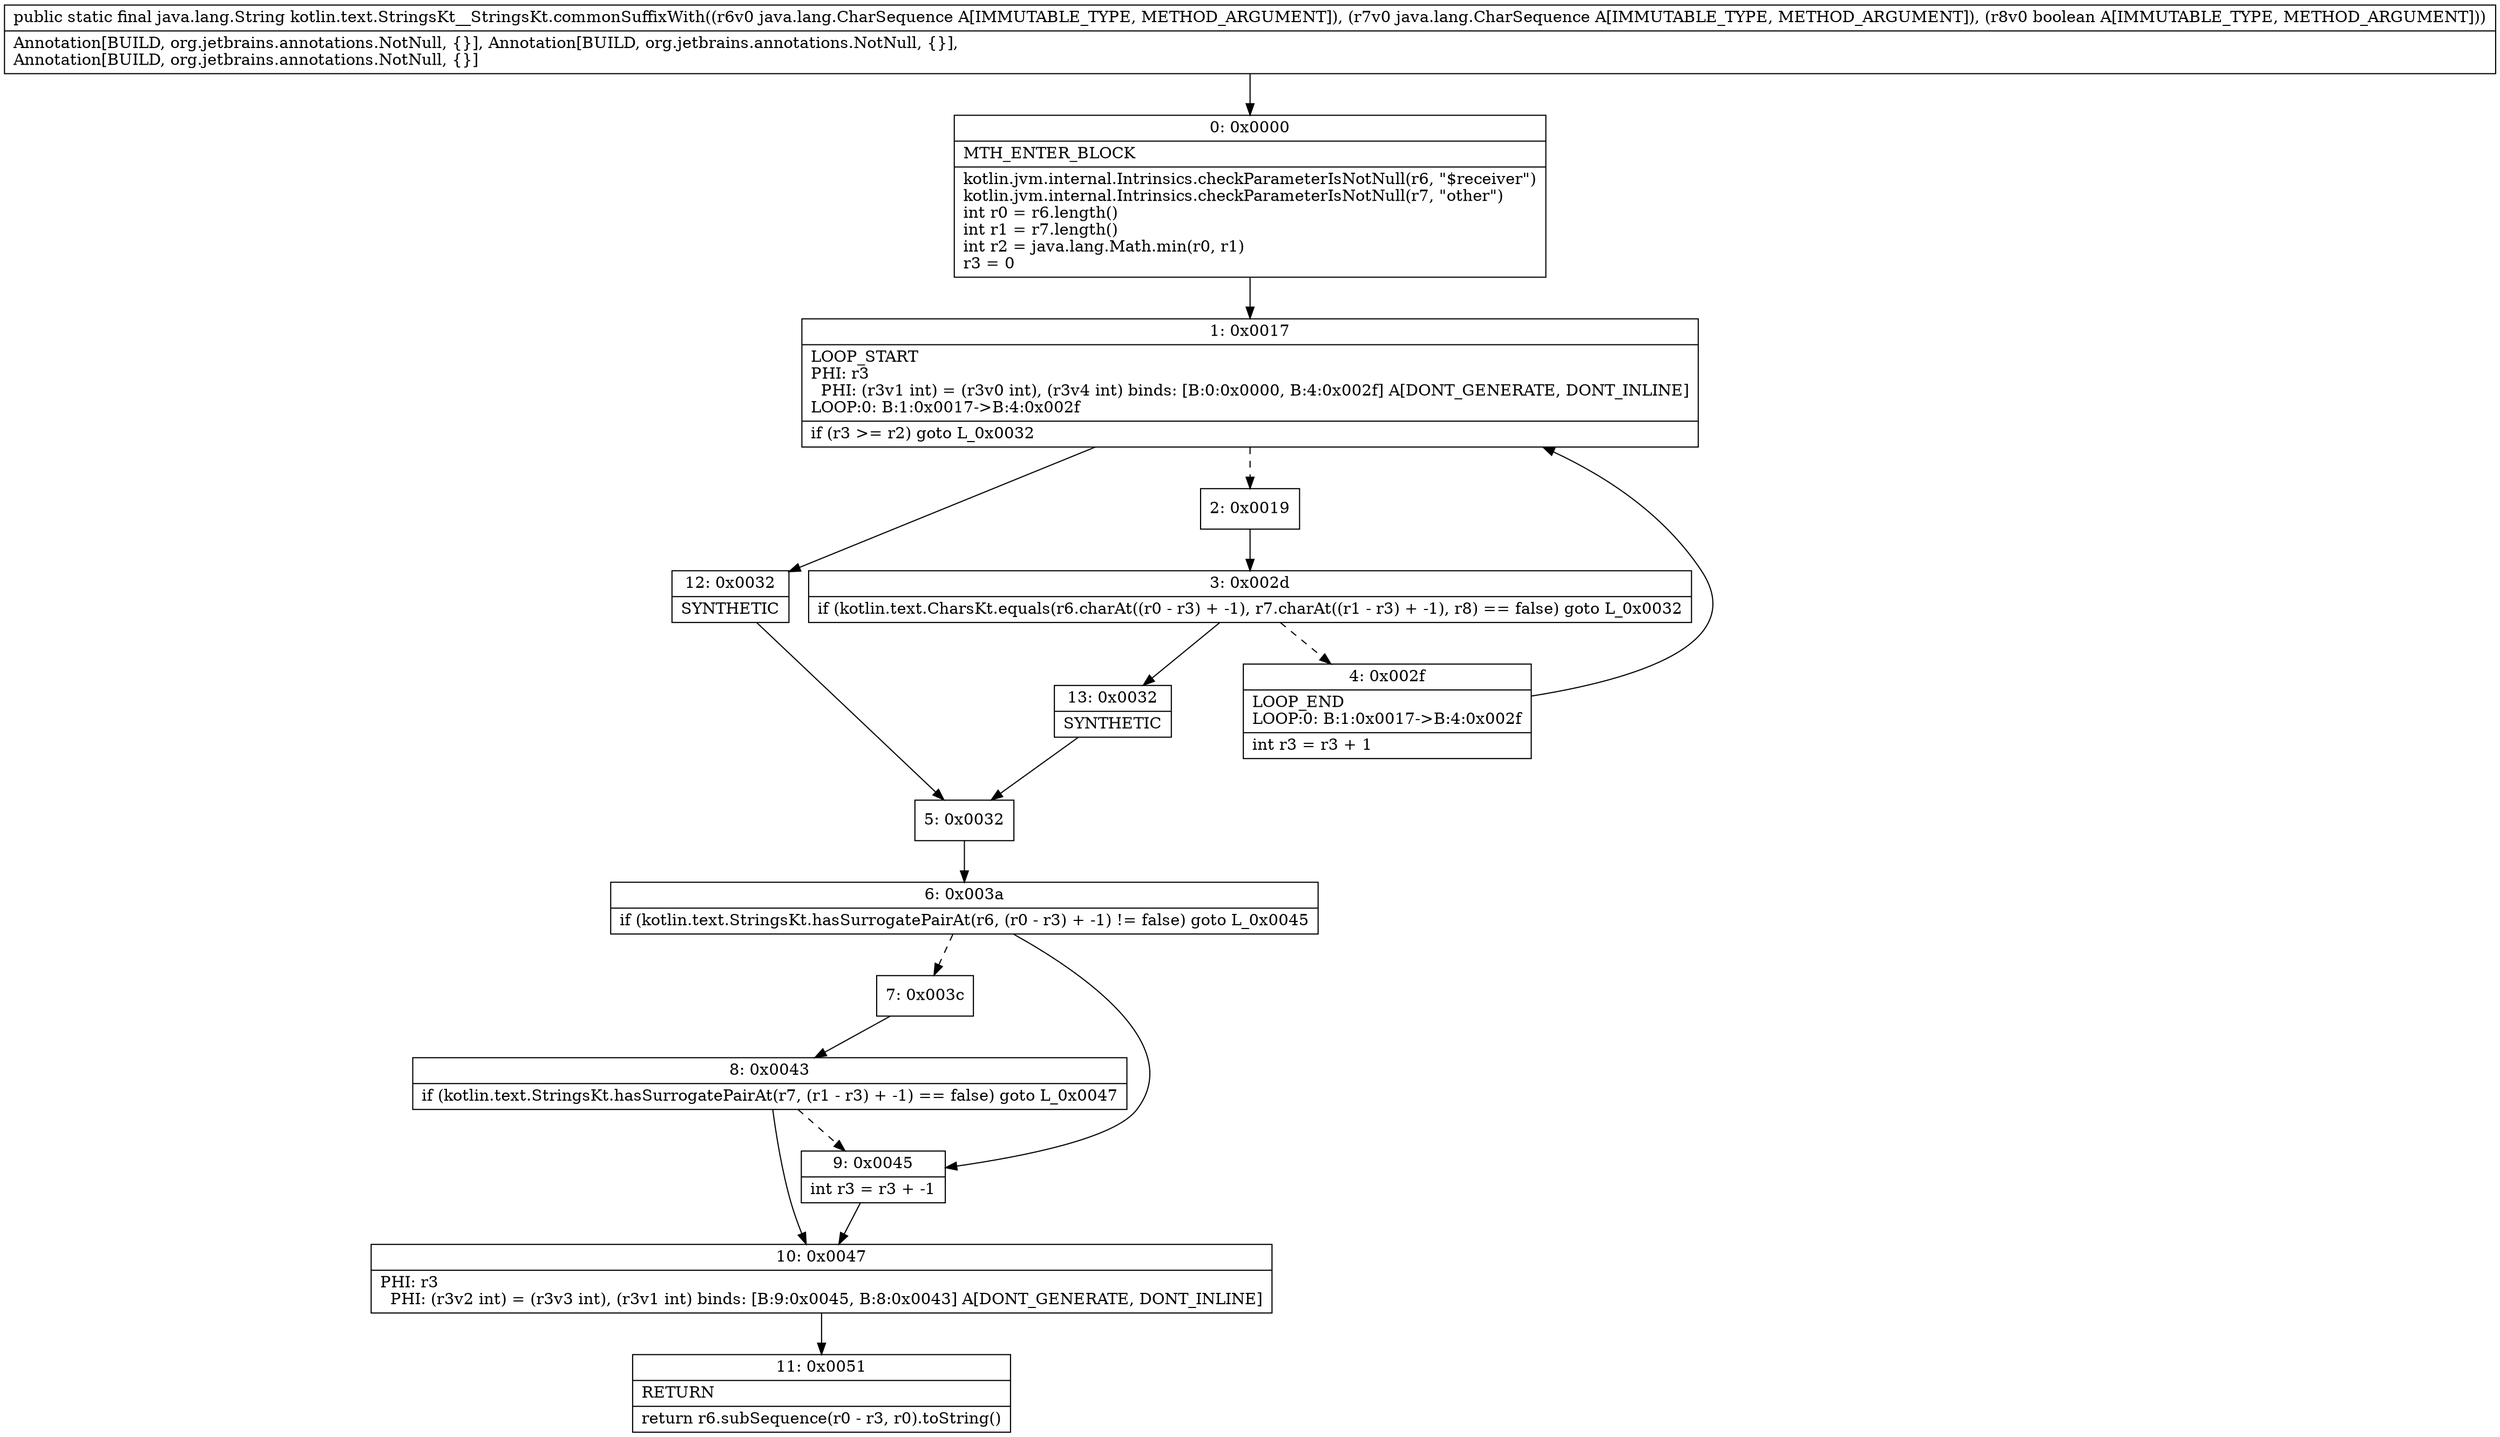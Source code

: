 digraph "CFG forkotlin.text.StringsKt__StringsKt.commonSuffixWith(Ljava\/lang\/CharSequence;Ljava\/lang\/CharSequence;Z)Ljava\/lang\/String;" {
Node_0 [shape=record,label="{0\:\ 0x0000|MTH_ENTER_BLOCK\l|kotlin.jvm.internal.Intrinsics.checkParameterIsNotNull(r6, \"$receiver\")\lkotlin.jvm.internal.Intrinsics.checkParameterIsNotNull(r7, \"other\")\lint r0 = r6.length()\lint r1 = r7.length()\lint r2 = java.lang.Math.min(r0, r1)\lr3 = 0\l}"];
Node_1 [shape=record,label="{1\:\ 0x0017|LOOP_START\lPHI: r3 \l  PHI: (r3v1 int) = (r3v0 int), (r3v4 int) binds: [B:0:0x0000, B:4:0x002f] A[DONT_GENERATE, DONT_INLINE]\lLOOP:0: B:1:0x0017\-\>B:4:0x002f\l|if (r3 \>= r2) goto L_0x0032\l}"];
Node_2 [shape=record,label="{2\:\ 0x0019}"];
Node_3 [shape=record,label="{3\:\ 0x002d|if (kotlin.text.CharsKt.equals(r6.charAt((r0 \- r3) + \-1), r7.charAt((r1 \- r3) + \-1), r8) == false) goto L_0x0032\l}"];
Node_4 [shape=record,label="{4\:\ 0x002f|LOOP_END\lLOOP:0: B:1:0x0017\-\>B:4:0x002f\l|int r3 = r3 + 1\l}"];
Node_5 [shape=record,label="{5\:\ 0x0032}"];
Node_6 [shape=record,label="{6\:\ 0x003a|if (kotlin.text.StringsKt.hasSurrogatePairAt(r6, (r0 \- r3) + \-1) != false) goto L_0x0045\l}"];
Node_7 [shape=record,label="{7\:\ 0x003c}"];
Node_8 [shape=record,label="{8\:\ 0x0043|if (kotlin.text.StringsKt.hasSurrogatePairAt(r7, (r1 \- r3) + \-1) == false) goto L_0x0047\l}"];
Node_9 [shape=record,label="{9\:\ 0x0045|int r3 = r3 + \-1\l}"];
Node_10 [shape=record,label="{10\:\ 0x0047|PHI: r3 \l  PHI: (r3v2 int) = (r3v3 int), (r3v1 int) binds: [B:9:0x0045, B:8:0x0043] A[DONT_GENERATE, DONT_INLINE]\l}"];
Node_11 [shape=record,label="{11\:\ 0x0051|RETURN\l|return r6.subSequence(r0 \- r3, r0).toString()\l}"];
Node_12 [shape=record,label="{12\:\ 0x0032|SYNTHETIC\l}"];
Node_13 [shape=record,label="{13\:\ 0x0032|SYNTHETIC\l}"];
MethodNode[shape=record,label="{public static final java.lang.String kotlin.text.StringsKt__StringsKt.commonSuffixWith((r6v0 java.lang.CharSequence A[IMMUTABLE_TYPE, METHOD_ARGUMENT]), (r7v0 java.lang.CharSequence A[IMMUTABLE_TYPE, METHOD_ARGUMENT]), (r8v0 boolean A[IMMUTABLE_TYPE, METHOD_ARGUMENT]))  | Annotation[BUILD, org.jetbrains.annotations.NotNull, \{\}], Annotation[BUILD, org.jetbrains.annotations.NotNull, \{\}], \lAnnotation[BUILD, org.jetbrains.annotations.NotNull, \{\}]\l}"];
MethodNode -> Node_0;
Node_0 -> Node_1;
Node_1 -> Node_2[style=dashed];
Node_1 -> Node_12;
Node_2 -> Node_3;
Node_3 -> Node_4[style=dashed];
Node_3 -> Node_13;
Node_4 -> Node_1;
Node_5 -> Node_6;
Node_6 -> Node_7[style=dashed];
Node_6 -> Node_9;
Node_7 -> Node_8;
Node_8 -> Node_9[style=dashed];
Node_8 -> Node_10;
Node_9 -> Node_10;
Node_10 -> Node_11;
Node_12 -> Node_5;
Node_13 -> Node_5;
}

